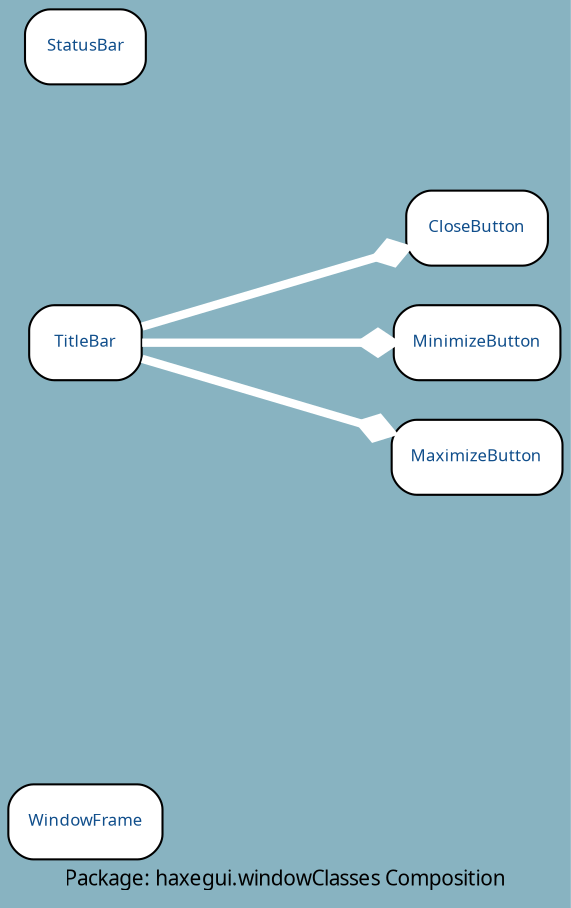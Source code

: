 digraph uml {
	graph [label="Package: haxegui.windowClasses Composition", ratio=compress, rankdir=LR, size="24,12", fontname=Sans, fontsize=10, bgcolor="#88B3C1", fontcolor=black];
	node [label="\N", fontname=Sans, fontsize=8, shape=record, color=black, fontcolor=black];
	edge [fontname=Sans, fontsize=8, minlen=3, color=black, fontcolor=black];
	graph [lp="134,10",
		bb="0,0,268,517"];
	"haxegui.windowClasses.WindowFrame" [label="{WindowFrame}", fontcolor="#104E8B", style="rounded,filled", fillcolor=white, URL="../types/haxegui/windowClasses/WindowFrame.html", tooltip=WindowFrame, portPos=WindowFrame, pos="37,39", rects="0,21,74,57", width="1.03", height="0.50"];
	"haxegui.windowClasses.CloseButton" [label="{CloseButton}", fontcolor="#104E8B", style="rounded,filled", fillcolor=white, URL="../types/haxegui/windowClasses/CloseButton.html", tooltip=CloseButton, portPos=CloseButton, pos="227,147", rects="193,129,261,165", width="0.94", height="0.50"];
	"haxegui.windowClasses.MinimizeButton" [label="{MinimizeButton}", fontcolor="#104E8B", style="rounded,filled", fillcolor=white, URL="../types/haxegui/windowClasses/MinimizeButton.html", tooltip=MinimizeButton, portPos=MinimizeButton, pos="227,93", rects="187,75,267,111", width="1.11", height="0.50"];
	"haxegui.windowClasses.MaximizeButton" [label="{MaximizeButton}", fontcolor="#104E8B", style="rounded,filled", fillcolor=white, URL="../types/haxegui/windowClasses/MaximizeButton.html", tooltip=MaximizeButton, portPos=MaximizeButton, pos="227,39", rects="186,21,268,57", width="1.14", height="0.50"];
	"haxegui.windowClasses.TitleBar" [label="{TitleBar}", fontcolor="#104E8B", style="rounded,filled", fillcolor=white, URL="../types/haxegui/windowClasses/TitleBar.html", tooltip=TitleBar, portPos=TitleBar, pos="37,93", rects="10,75,64,111", width="0.75", height="0.50"];
	"haxegui.windowClasses.StatusBar" [label="{StatusBar}", fontcolor="#104E8B", style="rounded,filled", fillcolor=white, URL="../types/haxegui/windowClasses/StatusBar.html", tooltip=StatusBar, portPos=StatusBar, pos="37,499", rects="8,481,67,517", width="0.81", height="0.50"];
	"haxegui.windowClasses.TitleBar" -> "haxegui.windowClasses.CloseButton" [color=white, style="setlinewidth(4)", arrowhead=diamond, arrowsize="1.25", pos="e,193,137 64,101 94,110 142,123 178,133"];
	"haxegui.windowClasses.TitleBar" -> "haxegui.windowClasses.MinimizeButton" [color=white, style="setlinewidth(4)", arrowhead=diamond, arrowsize="1.25", pos="e,187,93 64,93 92,93 136,93 172,93"];
	"haxegui.windowClasses.TitleBar" -> "haxegui.windowClasses.MaximizeButton" [color=white, style="setlinewidth(4)", arrowhead=diamond, arrowsize="1.25", pos="e,186,51 64,85 92,77 136,65 171,55"];
}
